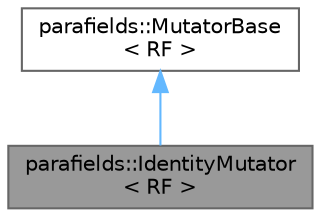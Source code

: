 digraph "parafields::IdentityMutator&lt; RF &gt;"
{
 // LATEX_PDF_SIZE
  bgcolor="transparent";
  edge [fontname=Helvetica,fontsize=10,labelfontname=Helvetica,labelfontsize=10];
  node [fontname=Helvetica,fontsize=10,shape=box,height=0.2,width=0.4];
  Node1 [id="Node000001",label="parafields::IdentityMutator\l\< RF \>",height=0.2,width=0.4,color="gray40", fillcolor="grey60", style="filled", fontcolor="black",tooltip="Default Identity mutator that leaves its argument unchanged."];
  Node2 -> Node1 [id="edge1_Node000001_Node000002",dir="back",color="steelblue1",style="solid",tooltip=" "];
  Node2 [id="Node000002",label="parafields::MutatorBase\l\< RF \>",height=0.2,width=0.4,color="gray40", fillcolor="white", style="filled",URL="$a01037.html",tooltip="Abstract base class for value transformations."];
}
